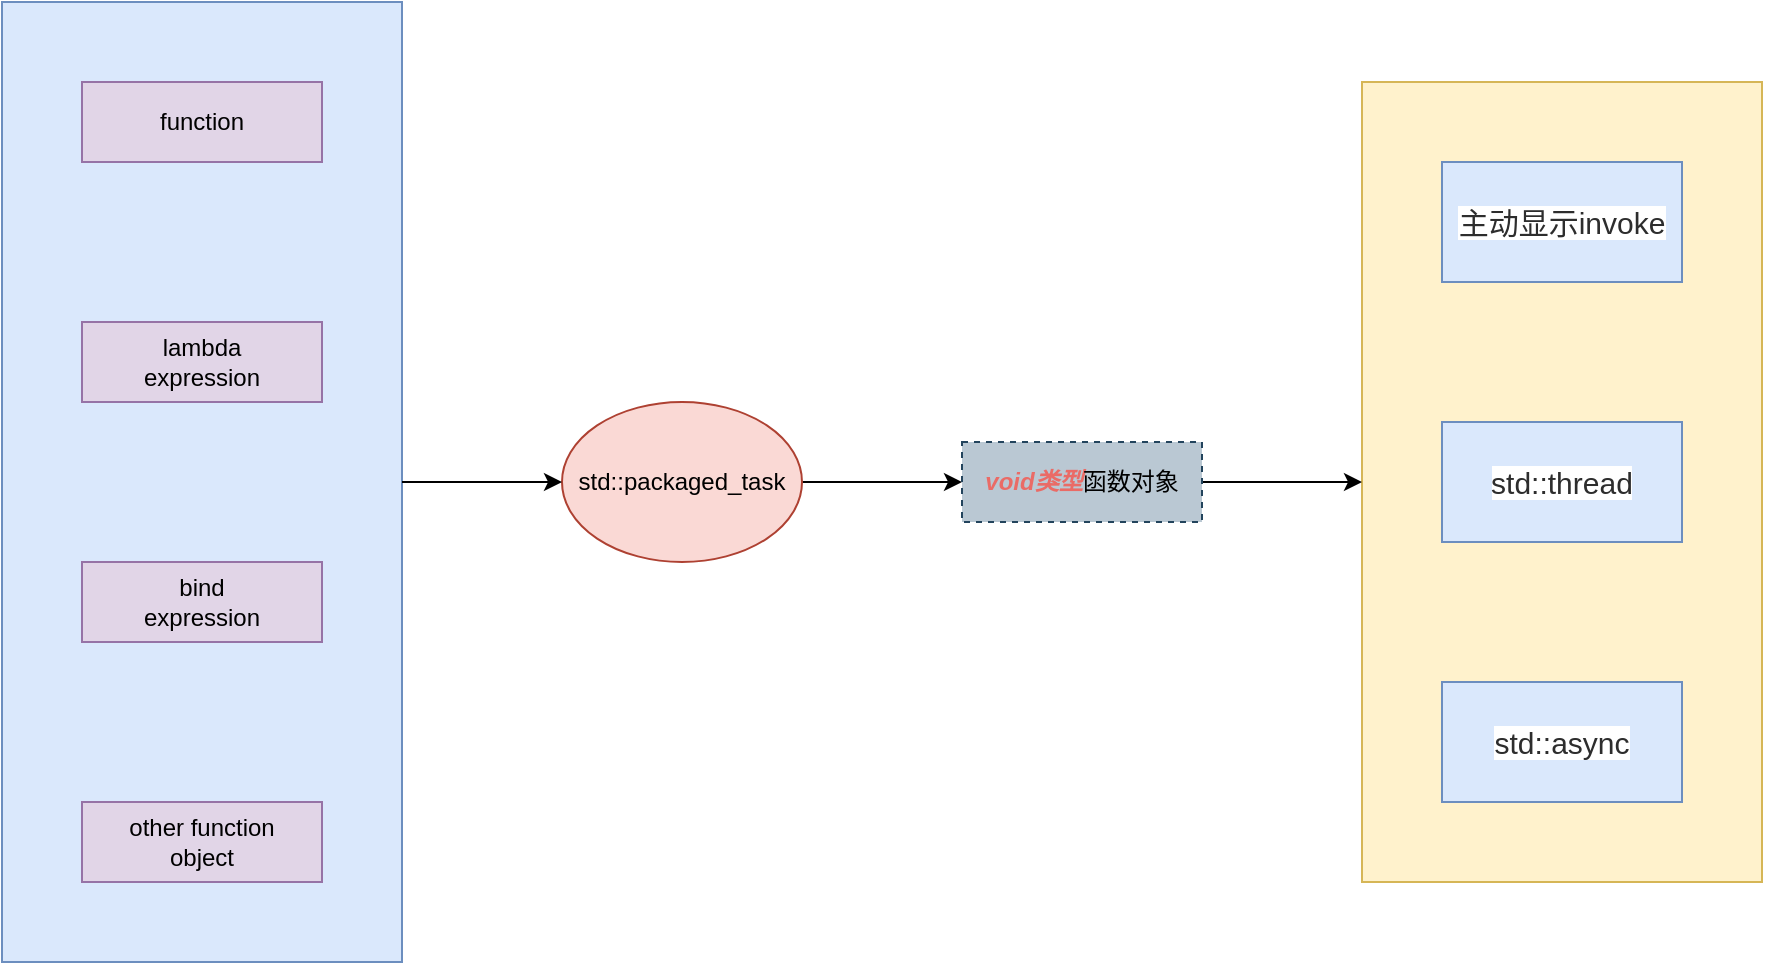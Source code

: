 <mxfile version="17.4.3" type="github">
  <diagram id="4kWxK62Aen3EkiiW6IVV" name="Page-1">
    <mxGraphModel dx="2249" dy="754" grid="1" gridSize="10" guides="1" tooltips="1" connect="1" arrows="1" fold="1" page="1" pageScale="1" pageWidth="827" pageHeight="1169" math="0" shadow="0">
      <root>
        <mxCell id="0" />
        <mxCell id="1" parent="0" />
        <mxCell id="ybyG4MZSoKnREtZZ5eZ--14" value="" style="rounded=0;whiteSpace=wrap;html=1;labelBackgroundColor=#FFFFFF;fillColor=#fff2cc;strokeColor=#d6b656;" vertex="1" parent="1">
          <mxGeometry x="640" y="80" width="200" height="400" as="geometry" />
        </mxCell>
        <mxCell id="ybyG4MZSoKnREtZZ5eZ--8" value="" style="rounded=0;whiteSpace=wrap;html=1;fillColor=#dae8fc;strokeColor=#6c8ebf;" vertex="1" parent="1">
          <mxGeometry x="-40" y="40" width="200" height="480" as="geometry" />
        </mxCell>
        <mxCell id="ybyG4MZSoKnREtZZ5eZ--1" value="function" style="rounded=0;whiteSpace=wrap;html=1;fillColor=#e1d5e7;strokeColor=#9673a6;" vertex="1" parent="1">
          <mxGeometry y="80" width="120" height="40" as="geometry" />
        </mxCell>
        <mxCell id="ybyG4MZSoKnREtZZ5eZ--10" value="" style="edgeStyle=orthogonalEdgeStyle;rounded=0;orthogonalLoop=1;jettySize=auto;html=1;fontColor=#EA6B66;" edge="1" parent="1" source="ybyG4MZSoKnREtZZ5eZ--3" target="ybyG4MZSoKnREtZZ5eZ--7">
          <mxGeometry relative="1" as="geometry" />
        </mxCell>
        <mxCell id="ybyG4MZSoKnREtZZ5eZ--3" value="std::packaged_task" style="ellipse;whiteSpace=wrap;html=1;fillColor=#fad9d5;strokeColor=#ae4132;" vertex="1" parent="1">
          <mxGeometry x="240" y="240" width="120" height="80" as="geometry" />
        </mxCell>
        <mxCell id="ybyG4MZSoKnREtZZ5eZ--4" value="lambda&lt;br&gt;expression" style="rounded=0;whiteSpace=wrap;html=1;fillColor=#e1d5e7;strokeColor=#9673a6;" vertex="1" parent="1">
          <mxGeometry y="200" width="120" height="40" as="geometry" />
        </mxCell>
        <mxCell id="ybyG4MZSoKnREtZZ5eZ--5" value="bind&lt;br&gt;expression" style="rounded=0;whiteSpace=wrap;html=1;fillColor=#e1d5e7;strokeColor=#9673a6;" vertex="1" parent="1">
          <mxGeometry y="320" width="120" height="40" as="geometry" />
        </mxCell>
        <mxCell id="ybyG4MZSoKnREtZZ5eZ--6" value="other function&lt;br&gt;object" style="rounded=0;whiteSpace=wrap;html=1;fillColor=#e1d5e7;strokeColor=#9673a6;" vertex="1" parent="1">
          <mxGeometry y="440" width="120" height="40" as="geometry" />
        </mxCell>
        <mxCell id="ybyG4MZSoKnREtZZ5eZ--15" value="" style="edgeStyle=orthogonalEdgeStyle;rounded=0;orthogonalLoop=1;jettySize=auto;html=1;fontColor=#2D2D2D;" edge="1" parent="1" source="ybyG4MZSoKnREtZZ5eZ--7" target="ybyG4MZSoKnREtZZ5eZ--14">
          <mxGeometry relative="1" as="geometry" />
        </mxCell>
        <mxCell id="ybyG4MZSoKnREtZZ5eZ--7" value="&lt;b&gt;&lt;font color=&quot;#ea6b66&quot;&gt;&lt;i&gt;void类型&lt;/i&gt;&lt;/font&gt;&lt;/b&gt;函数对象" style="rounded=0;whiteSpace=wrap;html=1;fillColor=#bac8d3;strokeColor=#23445d;dashed=1;" vertex="1" parent="1">
          <mxGeometry x="440" y="260" width="120" height="40" as="geometry" />
        </mxCell>
        <mxCell id="ybyG4MZSoKnREtZZ5eZ--9" value="" style="endArrow=classic;html=1;rounded=0;fontColor=#EA6B66;exitX=1;exitY=0.5;exitDx=0;exitDy=0;entryX=0;entryY=0.5;entryDx=0;entryDy=0;" edge="1" parent="1" source="ybyG4MZSoKnREtZZ5eZ--8" target="ybyG4MZSoKnREtZZ5eZ--3">
          <mxGeometry width="50" height="50" relative="1" as="geometry">
            <mxPoint x="260" y="230" as="sourcePoint" />
            <mxPoint x="310" y="180" as="targetPoint" />
          </mxGeometry>
        </mxCell>
        <mxCell id="ybyG4MZSoKnREtZZ5eZ--11" value="&lt;div style=&quot;text-align: left&quot;&gt;&lt;font color=&quot;#2d2d2d&quot;&gt;&lt;span style=&quot;font-size: 15px ; background-color: rgb(255 , 255 , 255)&quot;&gt;主动显示invoke&lt;/span&gt;&lt;/font&gt;&lt;/div&gt;" style="rounded=0;whiteSpace=wrap;html=1;fillColor=#dae8fc;strokeColor=#6c8ebf;" vertex="1" parent="1">
          <mxGeometry x="680" y="120" width="120" height="60" as="geometry" />
        </mxCell>
        <mxCell id="ybyG4MZSoKnREtZZ5eZ--12" value="&lt;div style=&quot;text-align: left&quot;&gt;&lt;font color=&quot;#2d2d2d&quot;&gt;&lt;span style=&quot;font-size: 15px ; background-color: rgb(255 , 255 , 255)&quot;&gt;std::thread&lt;/span&gt;&lt;/font&gt;&lt;/div&gt;" style="rounded=0;whiteSpace=wrap;html=1;fillColor=#dae8fc;strokeColor=#6c8ebf;" vertex="1" parent="1">
          <mxGeometry x="680" y="250" width="120" height="60" as="geometry" />
        </mxCell>
        <mxCell id="ybyG4MZSoKnREtZZ5eZ--13" value="&lt;div style=&quot;text-align: left&quot;&gt;&lt;font color=&quot;#2d2d2d&quot;&gt;&lt;span style=&quot;font-size: 15px ; background-color: rgb(255 , 255 , 255)&quot;&gt;std::async&lt;/span&gt;&lt;/font&gt;&lt;/div&gt;" style="rounded=0;whiteSpace=wrap;html=1;fillColor=#dae8fc;strokeColor=#6c8ebf;" vertex="1" parent="1">
          <mxGeometry x="680" y="380" width="120" height="60" as="geometry" />
        </mxCell>
      </root>
    </mxGraphModel>
  </diagram>
</mxfile>
